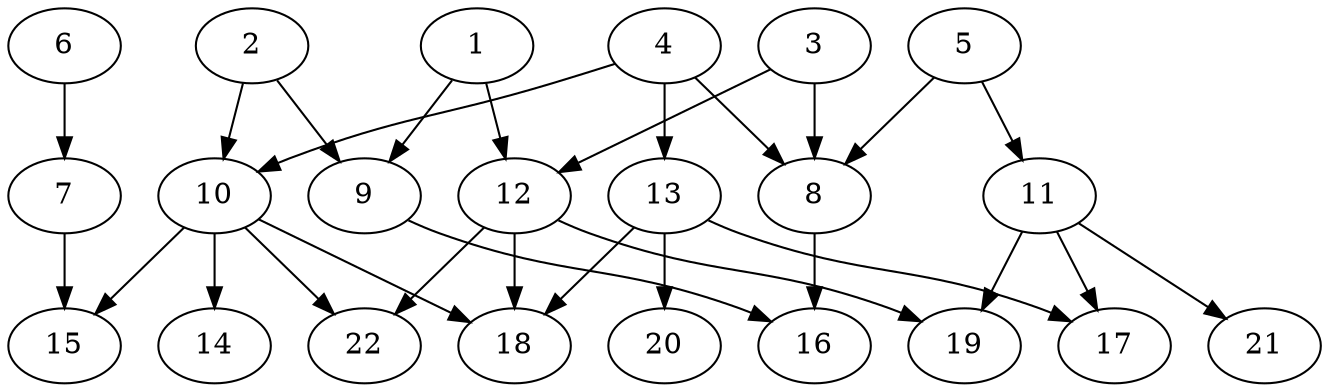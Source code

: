 // DAG (tier=2-normal, mode=compute, n=22, ccr=0.391, fat=0.678, density=0.424, regular=0.551, jump=0.163, mindata=524288, maxdata=8388608)
// DAG automatically generated by daggen at Sun Aug 24 16:33:33 2025
// /home/ermia/Project/Environments/daggen/bin/daggen --dot --ccr 0.391 --fat 0.678 --regular 0.551 --density 0.424 --jump 0.163 --mindata 524288 --maxdata 8388608 -n 22 
digraph G {
  1 [size="1482160674973717", alpha="0.03", expect_size="741080337486858"]
  1 -> 9 [size ="37382329991168"]
  1 -> 12 [size ="37382329991168"]
  2 [size="102079087026588614656", alpha="0.13", expect_size="51039543513294307328"]
  2 -> 9 [size ="174735509946368"]
  2 -> 10 [size ="174735509946368"]
  3 [size="313523163743703424", alpha="0.17", expect_size="156761581871851712"]
  3 -> 8 [size ="119163204927488"]
  3 -> 12 [size ="119163204927488"]
  4 [size="13872269405411806", alpha="0.04", expect_size="6936134702705903"]
  4 -> 8 [size ="6146635071488"]
  4 -> 10 [size ="6146635071488"]
  4 -> 13 [size ="6146635071488"]
  5 [size="144513064747536", alpha="0.02", expect_size="72256532373768"]
  5 -> 8 [size ="9389905805312"]
  5 -> 11 [size ="9389905805312"]
  6 [size="2097152000000000000", alpha="0.06", expect_size="1048576000000000000"]
  6 -> 7 [size ="13107200000000"]
  7 [size="279980308410632", alpha="0.20", expect_size="139990154205316"]
  7 -> 15 [size ="7666650841088"]
  8 [size="282135199217614848000", alpha="0.20", expect_size="141067599608807424000"]
  8 -> 16 [size ="344134464307200"]
  9 [size="340742182835825664", alpha="0.04", expect_size="170371091417912832"]
  9 -> 16 [size ="275806995611648"]
  10 [size="76799273033194544", alpha="0.14", expect_size="38399636516597272"]
  10 -> 14 [size ="65017214926848"]
  10 -> 15 [size ="65017214926848"]
  10 -> 18 [size ="65017214926848"]
  10 -> 22 [size ="65017214926848"]
  11 [size="22731814524385444", alpha="0.06", expect_size="11365907262192722"]
  11 -> 17 [size ="59354434764800"]
  11 -> 19 [size ="59354434764800"]
  11 -> 21 [size ="59354434764800"]
  12 [size="432465402002407424000", alpha="0.19", expect_size="216232701001203712000"]
  12 -> 18 [size ="457499790540800"]
  12 -> 19 [size ="457499790540800"]
  12 -> 22 [size ="457499790540800"]
  13 [size="771083372720957312", alpha="0.18", expect_size="385541686360478656"]
  13 -> 17 [size ="356493702463488"]
  13 -> 18 [size ="356493702463488"]
  13 -> 20 [size ="356493702463488"]
  14 [size="398605057282405302272", alpha="0.19", expect_size="199302528641202651136"]
  15 [size="152460535417832448", alpha="0.01", expect_size="76230267708916224"]
  16 [size="7227237933175752", alpha="0.14", expect_size="3613618966587876"]
  17 [size="358054806534262720", alpha="0.05", expect_size="179027403267131360"]
  18 [size="7823717115793140", alpha="0.15", expect_size="3911858557896570"]
  19 [size="14063696369394524", alpha="0.14", expect_size="7031848184697262"]
  20 [size="5863783644732063744", alpha="0.19", expect_size="2931891822366031872"]
  21 [size="3192797265618928", alpha="0.03", expect_size="1596398632809464"]
  22 [size="93982886687932416000", alpha="0.16", expect_size="46991443343966208000"]
}